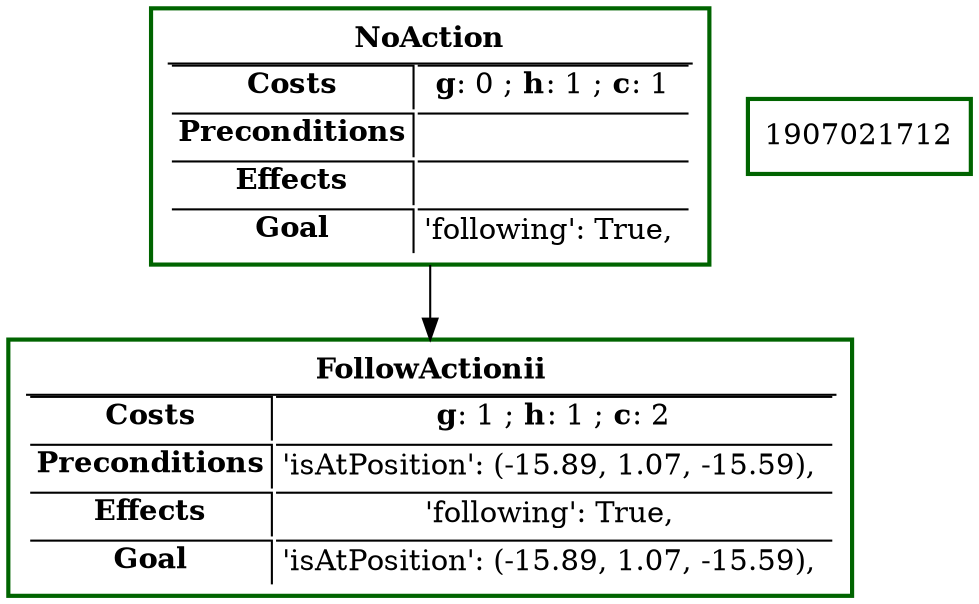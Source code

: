 
digraph {

node [shape=box]

809935308 [label=<
<table border='0' color='black' fontcolor='#F5F5F5'>
    <tr> <td colspan='2'><b>NoAction</b></td> </tr>
    <hr/>
    <tr align='left'> <td border='1' sides='rt'><b>Costs</b></td>           <td border='1' sides='t'><b>g</b>: 0 ; <b>h</b>: 1 ; <b>c</b>: 1</td> </tr>
    <tr align='left'> <td border='1' sides='rt'><b>Preconditions</b></td>   <td border='1' sides='t'></td> </tr>
    <tr align='left'> <td border='1' sides='rt'><b>Effects</b></td>         <td border='1' sides='t'></td> </tr>
    <tr align='left'> <td border='1' sides='rt'><b>Goal</b></td>            <td border='1' sides='t'>'following': True, </td> </tr>
</table>
>]
-1852742142 [label=<
<table border='0' color='black' fontcolor='#F5F5F5'>
    <tr> <td colspan='2'><b>FollowActionii</b></td> </tr>
    <hr/>
    <tr align='left'> <td border='1' sides='rt'><b>Costs</b></td>           <td border='1' sides='t'><b>g</b>: 1 ; <b>h</b>: 1 ; <b>c</b>: 2</td> </tr>
    <tr align='left'> <td border='1' sides='rt'><b>Preconditions</b></td>   <td border='1' sides='t'>'isAtPosition': (-15.89, 1.07, -15.59), </td> </tr>
    <tr align='left'> <td border='1' sides='rt'><b>Effects</b></td>         <td border='1' sides='t'>'following': True, </td> </tr>
    <tr align='left'> <td border='1' sides='rt'><b>Goal</b></td>            <td border='1' sides='t'>'isAtPosition': (-15.89, 1.07, -15.59), </td> </tr>
</table>
>]
1907021712 [style="bold" color="darkgreen"]
-1852742142 [style="bold" color="darkgreen"]
809935308 [style="bold" color="darkgreen"]

809935308 -> -1852742142

}

